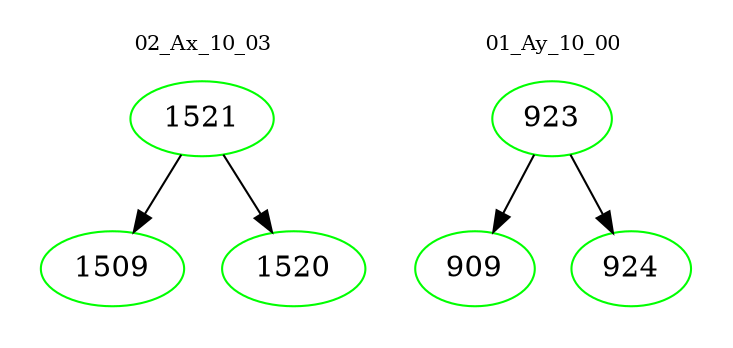 digraph{
subgraph cluster_0 {
color = white
label = "02_Ax_10_03";
fontsize=10;
T0_1521 [label="1521", color="green"]
T0_1521 -> T0_1509 [color="black"]
T0_1509 [label="1509", color="green"]
T0_1521 -> T0_1520 [color="black"]
T0_1520 [label="1520", color="green"]
}
subgraph cluster_1 {
color = white
label = "01_Ay_10_00";
fontsize=10;
T1_923 [label="923", color="green"]
T1_923 -> T1_909 [color="black"]
T1_909 [label="909", color="green"]
T1_923 -> T1_924 [color="black"]
T1_924 [label="924", color="green"]
}
}
